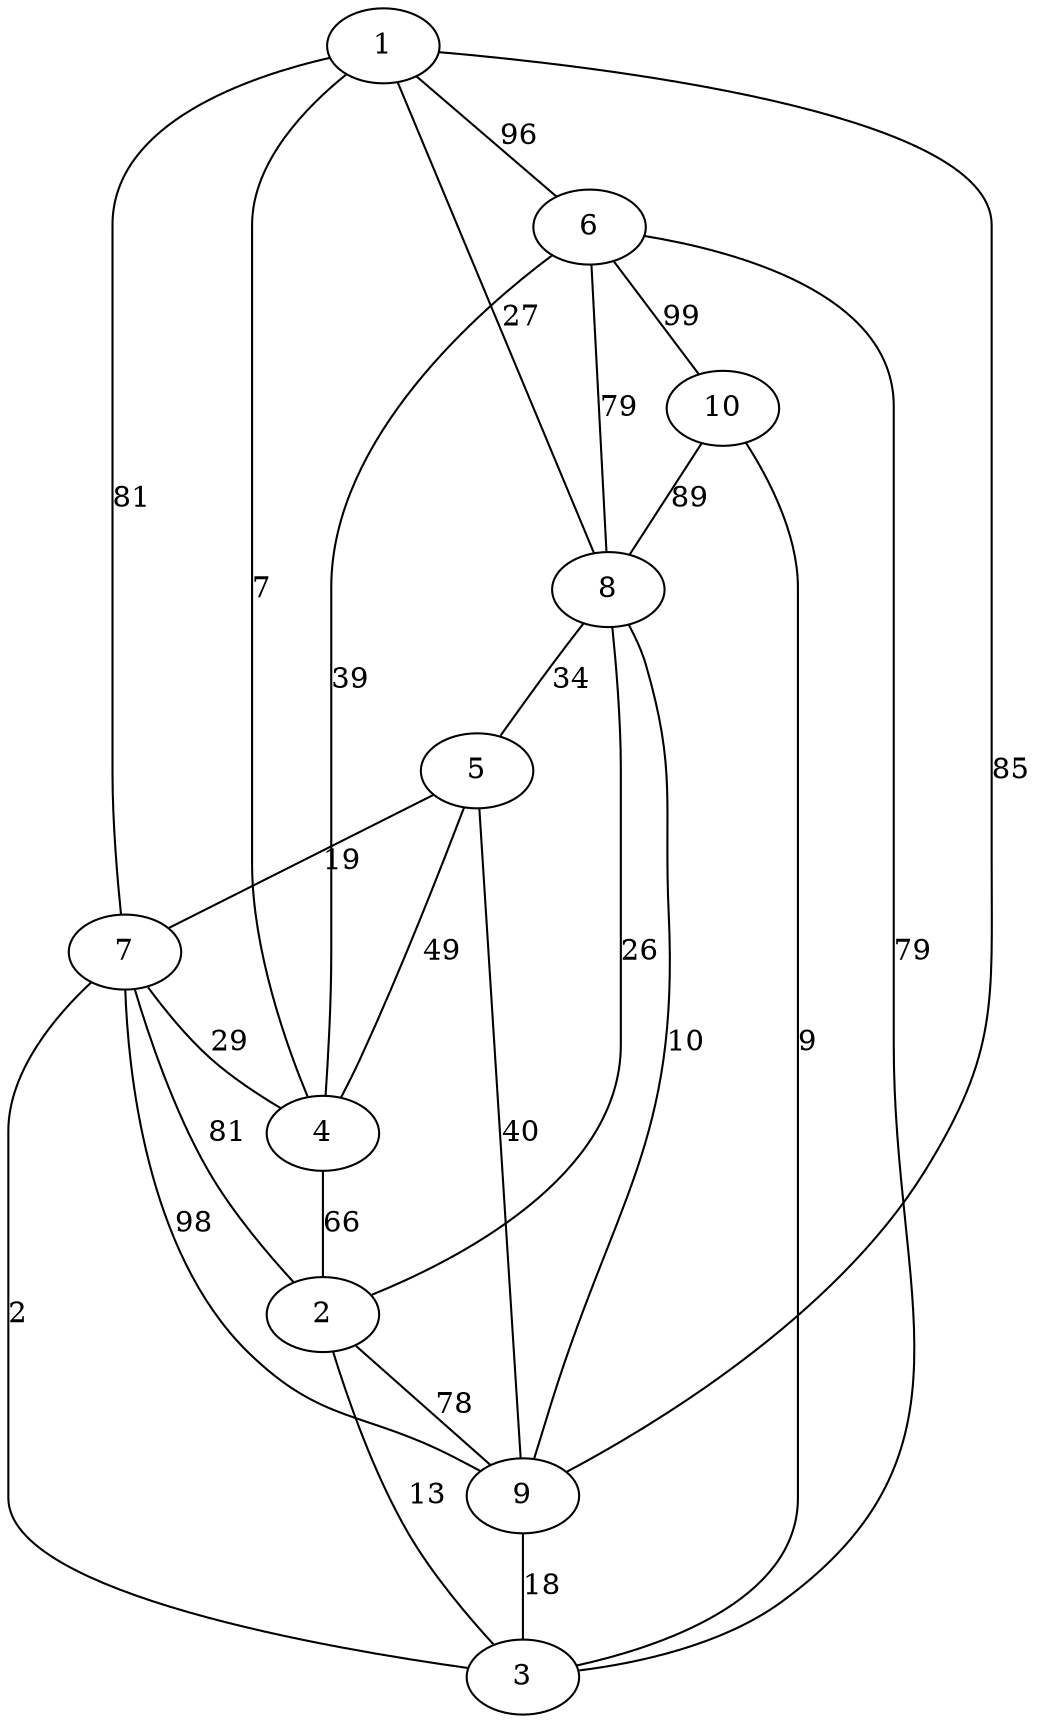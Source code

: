 graph x {
1 -- 6[label=96];
2 -- 7[label=81];
2 -- 9[label=78];
3 -- 2[label=13];
3 -- 6[label=79];
3 -- 10[label=9];
4 -- 1[label=7];
4 -- 2[label=66];
5 -- 4[label=49];
5 -- 7[label=19];
6 -- 4[label=39];
6 -- 10[label=99];
7 -- 1[label=81];
7 -- 3[label=2];
7 -- 4[label=29];
8 -- 1[label=27];
8 -- 2[label=26];
8 -- 5[label=34];
8 -- 6[label=79];
9 -- 1[label=85];
9 -- 3[label=18];
9 -- 5[label=40];
9 -- 7[label=98];
9 -- 8[label=10];
10 -- 8[label=89];
}